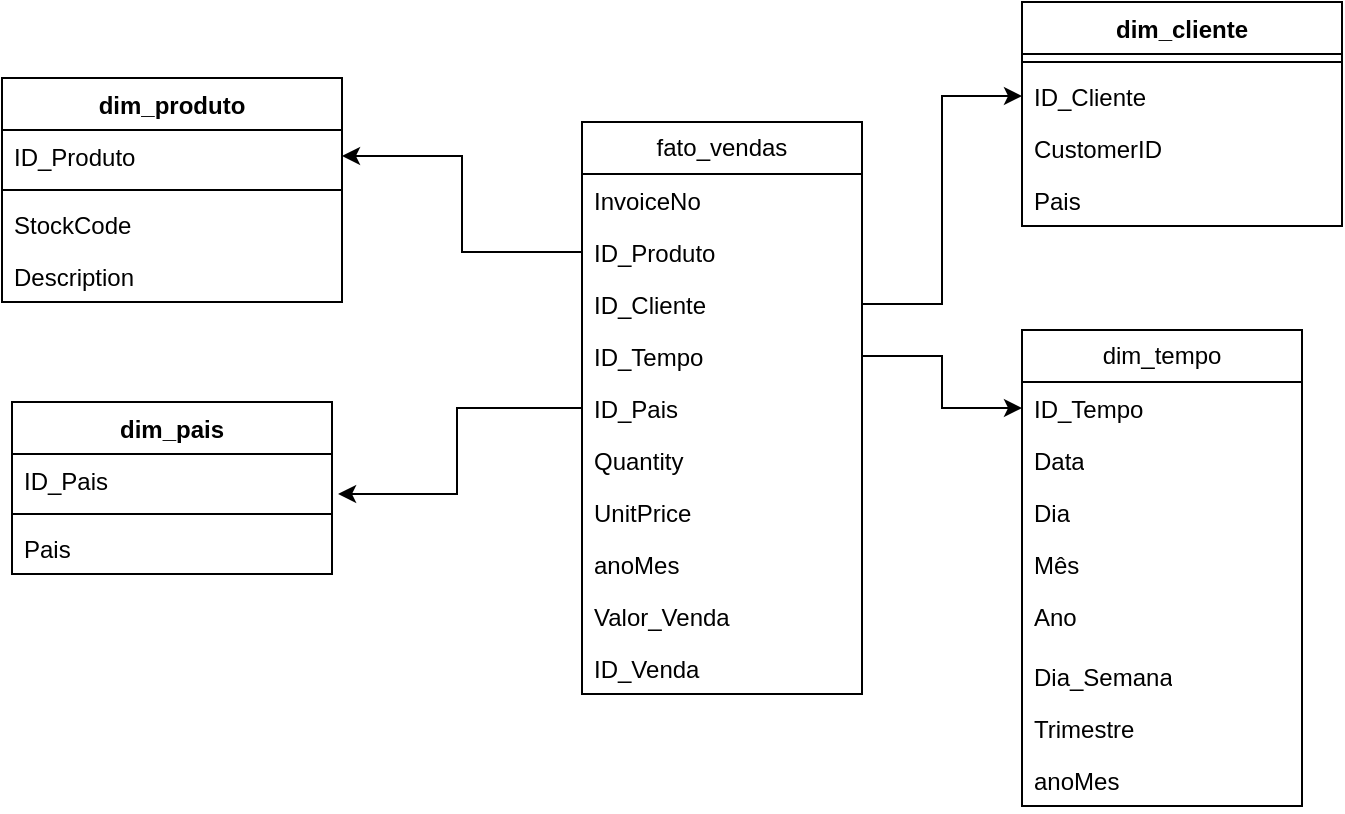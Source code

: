 <mxfile version="24.8.3">
  <diagram name="Page-1" id="UTHBEdsl731XdMRyTyht">
    <mxGraphModel dx="1434" dy="738" grid="1" gridSize="10" guides="1" tooltips="1" connect="1" arrows="1" fold="1" page="1" pageScale="1" pageWidth="850" pageHeight="1100" math="0" shadow="0">
      <root>
        <mxCell id="0" />
        <mxCell id="1" parent="0" />
        <mxCell id="RoHlHk94sae1ySBRBlsJ-7" value="fato_vendas" style="swimlane;fontStyle=0;childLayout=stackLayout;horizontal=1;startSize=26;fillColor=none;horizontalStack=0;resizeParent=1;resizeParentMax=0;resizeLast=0;collapsible=1;marginBottom=0;whiteSpace=wrap;html=1;" vertex="1" parent="1">
          <mxGeometry x="340" y="180" width="140" height="286" as="geometry" />
        </mxCell>
        <mxCell id="RoHlHk94sae1ySBRBlsJ-8" value="InvoiceNo" style="text;strokeColor=none;fillColor=none;align=left;verticalAlign=top;spacingLeft=4;spacingRight=4;overflow=hidden;rotatable=0;points=[[0,0.5],[1,0.5]];portConstraint=eastwest;whiteSpace=wrap;html=1;" vertex="1" parent="RoHlHk94sae1ySBRBlsJ-7">
          <mxGeometry y="26" width="140" height="26" as="geometry" />
        </mxCell>
        <mxCell id="RoHlHk94sae1ySBRBlsJ-9" value="ID_Produto" style="text;strokeColor=none;fillColor=none;align=left;verticalAlign=top;spacingLeft=4;spacingRight=4;overflow=hidden;rotatable=0;points=[[0,0.5],[1,0.5]];portConstraint=eastwest;whiteSpace=wrap;html=1;" vertex="1" parent="RoHlHk94sae1ySBRBlsJ-7">
          <mxGeometry y="52" width="140" height="26" as="geometry" />
        </mxCell>
        <mxCell id="RoHlHk94sae1ySBRBlsJ-10" value="ID_Cliente" style="text;strokeColor=none;fillColor=none;align=left;verticalAlign=top;spacingLeft=4;spacingRight=4;overflow=hidden;rotatable=0;points=[[0,0.5],[1,0.5]];portConstraint=eastwest;whiteSpace=wrap;html=1;" vertex="1" parent="RoHlHk94sae1ySBRBlsJ-7">
          <mxGeometry y="78" width="140" height="26" as="geometry" />
        </mxCell>
        <mxCell id="RoHlHk94sae1ySBRBlsJ-19" value="ID_Tempo" style="text;strokeColor=none;fillColor=none;align=left;verticalAlign=top;spacingLeft=4;spacingRight=4;overflow=hidden;rotatable=0;points=[[0,0.5],[1,0.5]];portConstraint=eastwest;whiteSpace=wrap;html=1;" vertex="1" parent="RoHlHk94sae1ySBRBlsJ-7">
          <mxGeometry y="104" width="140" height="26" as="geometry" />
        </mxCell>
        <mxCell id="RoHlHk94sae1ySBRBlsJ-18" value="ID_Pais" style="text;strokeColor=none;fillColor=none;align=left;verticalAlign=top;spacingLeft=4;spacingRight=4;overflow=hidden;rotatable=0;points=[[0,0.5],[1,0.5]];portConstraint=eastwest;whiteSpace=wrap;html=1;" vertex="1" parent="RoHlHk94sae1ySBRBlsJ-7">
          <mxGeometry y="130" width="140" height="26" as="geometry" />
        </mxCell>
        <mxCell id="RoHlHk94sae1ySBRBlsJ-17" value="Quantity" style="text;strokeColor=none;fillColor=none;align=left;verticalAlign=top;spacingLeft=4;spacingRight=4;overflow=hidden;rotatable=0;points=[[0,0.5],[1,0.5]];portConstraint=eastwest;whiteSpace=wrap;html=1;" vertex="1" parent="RoHlHk94sae1ySBRBlsJ-7">
          <mxGeometry y="156" width="140" height="26" as="geometry" />
        </mxCell>
        <mxCell id="RoHlHk94sae1ySBRBlsJ-16" value="UnitPrice" style="text;strokeColor=none;fillColor=none;align=left;verticalAlign=top;spacingLeft=4;spacingRight=4;overflow=hidden;rotatable=0;points=[[0,0.5],[1,0.5]];portConstraint=eastwest;whiteSpace=wrap;html=1;" vertex="1" parent="RoHlHk94sae1ySBRBlsJ-7">
          <mxGeometry y="182" width="140" height="26" as="geometry" />
        </mxCell>
        <mxCell id="RoHlHk94sae1ySBRBlsJ-15" value="anoMes" style="text;strokeColor=none;fillColor=none;align=left;verticalAlign=top;spacingLeft=4;spacingRight=4;overflow=hidden;rotatable=0;points=[[0,0.5],[1,0.5]];portConstraint=eastwest;whiteSpace=wrap;html=1;" vertex="1" parent="RoHlHk94sae1ySBRBlsJ-7">
          <mxGeometry y="208" width="140" height="26" as="geometry" />
        </mxCell>
        <mxCell id="RoHlHk94sae1ySBRBlsJ-14" value="Valor_Venda" style="text;strokeColor=none;fillColor=none;align=left;verticalAlign=top;spacingLeft=4;spacingRight=4;overflow=hidden;rotatable=0;points=[[0,0.5],[1,0.5]];portConstraint=eastwest;whiteSpace=wrap;html=1;" vertex="1" parent="RoHlHk94sae1ySBRBlsJ-7">
          <mxGeometry y="234" width="140" height="26" as="geometry" />
        </mxCell>
        <mxCell id="RoHlHk94sae1ySBRBlsJ-13" value="ID_Venda" style="text;strokeColor=none;fillColor=none;align=left;verticalAlign=top;spacingLeft=4;spacingRight=4;overflow=hidden;rotatable=0;points=[[0,0.5],[1,0.5]];portConstraint=eastwest;whiteSpace=wrap;html=1;" vertex="1" parent="RoHlHk94sae1ySBRBlsJ-7">
          <mxGeometry y="260" width="140" height="26" as="geometry" />
        </mxCell>
        <mxCell id="RoHlHk94sae1ySBRBlsJ-11" value="" style="text;strokeColor=none;fillColor=none;align=left;verticalAlign=middle;spacingTop=-1;spacingLeft=4;spacingRight=4;rotatable=0;labelPosition=right;points=[];portConstraint=eastwest;" vertex="1" parent="1">
          <mxGeometry x="410" y="270" width="20" height="14" as="geometry" />
        </mxCell>
        <mxCell id="RoHlHk94sae1ySBRBlsJ-20" value="dim_tempo" style="swimlane;fontStyle=0;childLayout=stackLayout;horizontal=1;startSize=26;fillColor=none;horizontalStack=0;resizeParent=1;resizeParentMax=0;resizeLast=0;collapsible=1;marginBottom=0;whiteSpace=wrap;html=1;" vertex="1" parent="1">
          <mxGeometry x="560" y="284" width="140" height="238" as="geometry" />
        </mxCell>
        <mxCell id="RoHlHk94sae1ySBRBlsJ-21" value="ID_Tempo" style="text;strokeColor=none;fillColor=none;align=left;verticalAlign=top;spacingLeft=4;spacingRight=4;overflow=hidden;rotatable=0;points=[[0,0.5],[1,0.5]];portConstraint=eastwest;whiteSpace=wrap;html=1;" vertex="1" parent="RoHlHk94sae1ySBRBlsJ-20">
          <mxGeometry y="26" width="140" height="26" as="geometry" />
        </mxCell>
        <mxCell id="RoHlHk94sae1ySBRBlsJ-22" value="Data" style="text;strokeColor=none;fillColor=none;align=left;verticalAlign=top;spacingLeft=4;spacingRight=4;overflow=hidden;rotatable=0;points=[[0,0.5],[1,0.5]];portConstraint=eastwest;whiteSpace=wrap;html=1;" vertex="1" parent="RoHlHk94sae1ySBRBlsJ-20">
          <mxGeometry y="52" width="140" height="26" as="geometry" />
        </mxCell>
        <mxCell id="RoHlHk94sae1ySBRBlsJ-23" value="Dia" style="text;strokeColor=none;fillColor=none;align=left;verticalAlign=top;spacingLeft=4;spacingRight=4;overflow=hidden;rotatable=0;points=[[0,0.5],[1,0.5]];portConstraint=eastwest;whiteSpace=wrap;html=1;" vertex="1" parent="RoHlHk94sae1ySBRBlsJ-20">
          <mxGeometry y="78" width="140" height="26" as="geometry" />
        </mxCell>
        <mxCell id="RoHlHk94sae1ySBRBlsJ-28" value="Mês" style="text;strokeColor=none;fillColor=none;align=left;verticalAlign=top;spacingLeft=4;spacingRight=4;overflow=hidden;rotatable=0;points=[[0,0.5],[1,0.5]];portConstraint=eastwest;whiteSpace=wrap;html=1;" vertex="1" parent="RoHlHk94sae1ySBRBlsJ-20">
          <mxGeometry y="104" width="140" height="26" as="geometry" />
        </mxCell>
        <mxCell id="RoHlHk94sae1ySBRBlsJ-27" value="Ano" style="text;strokeColor=none;fillColor=none;align=left;verticalAlign=top;spacingLeft=4;spacingRight=4;overflow=hidden;rotatable=0;points=[[0,0.5],[1,0.5]];portConstraint=eastwest;whiteSpace=wrap;html=1;" vertex="1" parent="RoHlHk94sae1ySBRBlsJ-20">
          <mxGeometry y="130" width="140" height="30" as="geometry" />
        </mxCell>
        <mxCell id="RoHlHk94sae1ySBRBlsJ-26" value="Dia_Semana" style="text;strokeColor=none;fillColor=none;align=left;verticalAlign=top;spacingLeft=4;spacingRight=4;overflow=hidden;rotatable=0;points=[[0,0.5],[1,0.5]];portConstraint=eastwest;whiteSpace=wrap;html=1;" vertex="1" parent="RoHlHk94sae1ySBRBlsJ-20">
          <mxGeometry y="160" width="140" height="26" as="geometry" />
        </mxCell>
        <mxCell id="RoHlHk94sae1ySBRBlsJ-25" value="Trimestre" style="text;strokeColor=none;fillColor=none;align=left;verticalAlign=top;spacingLeft=4;spacingRight=4;overflow=hidden;rotatable=0;points=[[0,0.5],[1,0.5]];portConstraint=eastwest;whiteSpace=wrap;html=1;" vertex="1" parent="RoHlHk94sae1ySBRBlsJ-20">
          <mxGeometry y="186" width="140" height="26" as="geometry" />
        </mxCell>
        <mxCell id="RoHlHk94sae1ySBRBlsJ-24" value="anoMes" style="text;strokeColor=none;fillColor=none;align=left;verticalAlign=top;spacingLeft=4;spacingRight=4;overflow=hidden;rotatable=0;points=[[0,0.5],[1,0.5]];portConstraint=eastwest;whiteSpace=wrap;html=1;" vertex="1" parent="RoHlHk94sae1ySBRBlsJ-20">
          <mxGeometry y="212" width="140" height="26" as="geometry" />
        </mxCell>
        <mxCell id="RoHlHk94sae1ySBRBlsJ-29" value="dim_produto" style="swimlane;fontStyle=1;align=center;verticalAlign=top;childLayout=stackLayout;horizontal=1;startSize=26;horizontalStack=0;resizeParent=1;resizeParentMax=0;resizeLast=0;collapsible=1;marginBottom=0;whiteSpace=wrap;html=1;" vertex="1" parent="1">
          <mxGeometry x="50" y="158" width="170" height="112" as="geometry" />
        </mxCell>
        <mxCell id="RoHlHk94sae1ySBRBlsJ-30" value="ID_Produto" style="text;strokeColor=none;fillColor=none;align=left;verticalAlign=top;spacingLeft=4;spacingRight=4;overflow=hidden;rotatable=0;points=[[0,0.5],[1,0.5]];portConstraint=eastwest;whiteSpace=wrap;html=1;" vertex="1" parent="RoHlHk94sae1ySBRBlsJ-29">
          <mxGeometry y="26" width="170" height="26" as="geometry" />
        </mxCell>
        <mxCell id="RoHlHk94sae1ySBRBlsJ-31" value="" style="line;strokeWidth=1;fillColor=none;align=left;verticalAlign=middle;spacingTop=-1;spacingLeft=3;spacingRight=3;rotatable=0;labelPosition=right;points=[];portConstraint=eastwest;strokeColor=inherit;" vertex="1" parent="RoHlHk94sae1ySBRBlsJ-29">
          <mxGeometry y="52" width="170" height="8" as="geometry" />
        </mxCell>
        <mxCell id="RoHlHk94sae1ySBRBlsJ-32" value="StockCode" style="text;strokeColor=none;fillColor=none;align=left;verticalAlign=top;spacingLeft=4;spacingRight=4;overflow=hidden;rotatable=0;points=[[0,0.5],[1,0.5]];portConstraint=eastwest;whiteSpace=wrap;html=1;" vertex="1" parent="RoHlHk94sae1ySBRBlsJ-29">
          <mxGeometry y="60" width="170" height="26" as="geometry" />
        </mxCell>
        <mxCell id="RoHlHk94sae1ySBRBlsJ-41" value="Description" style="text;strokeColor=none;fillColor=none;align=left;verticalAlign=top;spacingLeft=4;spacingRight=4;overflow=hidden;rotatable=0;points=[[0,0.5],[1,0.5]];portConstraint=eastwest;whiteSpace=wrap;html=1;" vertex="1" parent="RoHlHk94sae1ySBRBlsJ-29">
          <mxGeometry y="86" width="170" height="26" as="geometry" />
        </mxCell>
        <mxCell id="RoHlHk94sae1ySBRBlsJ-33" value="dim_cliente" style="swimlane;fontStyle=1;align=center;verticalAlign=top;childLayout=stackLayout;horizontal=1;startSize=26;horizontalStack=0;resizeParent=1;resizeParentMax=0;resizeLast=0;collapsible=1;marginBottom=0;whiteSpace=wrap;html=1;" vertex="1" parent="1">
          <mxGeometry x="560" y="120" width="160" height="112" as="geometry" />
        </mxCell>
        <mxCell id="RoHlHk94sae1ySBRBlsJ-35" value="" style="line;strokeWidth=1;fillColor=none;align=left;verticalAlign=middle;spacingTop=-1;spacingLeft=3;spacingRight=3;rotatable=0;labelPosition=right;points=[];portConstraint=eastwest;strokeColor=inherit;" vertex="1" parent="RoHlHk94sae1ySBRBlsJ-33">
          <mxGeometry y="26" width="160" height="8" as="geometry" />
        </mxCell>
        <mxCell id="RoHlHk94sae1ySBRBlsJ-34" value="ID_Cliente" style="text;strokeColor=none;fillColor=none;align=left;verticalAlign=top;spacingLeft=4;spacingRight=4;overflow=hidden;rotatable=0;points=[[0,0.5],[1,0.5]];portConstraint=eastwest;whiteSpace=wrap;html=1;" vertex="1" parent="RoHlHk94sae1ySBRBlsJ-33">
          <mxGeometry y="34" width="160" height="26" as="geometry" />
        </mxCell>
        <mxCell id="RoHlHk94sae1ySBRBlsJ-36" value="CustomerID" style="text;strokeColor=none;fillColor=none;align=left;verticalAlign=top;spacingLeft=4;spacingRight=4;overflow=hidden;rotatable=0;points=[[0,0.5],[1,0.5]];portConstraint=eastwest;whiteSpace=wrap;html=1;" vertex="1" parent="RoHlHk94sae1ySBRBlsJ-33">
          <mxGeometry y="60" width="160" height="26" as="geometry" />
        </mxCell>
        <mxCell id="RoHlHk94sae1ySBRBlsJ-45" value="Pais" style="text;strokeColor=none;fillColor=none;align=left;verticalAlign=top;spacingLeft=4;spacingRight=4;overflow=hidden;rotatable=0;points=[[0,0.5],[1,0.5]];portConstraint=eastwest;whiteSpace=wrap;html=1;" vertex="1" parent="RoHlHk94sae1ySBRBlsJ-33">
          <mxGeometry y="86" width="160" height="26" as="geometry" />
        </mxCell>
        <mxCell id="RoHlHk94sae1ySBRBlsJ-37" value="dim_pais" style="swimlane;fontStyle=1;align=center;verticalAlign=top;childLayout=stackLayout;horizontal=1;startSize=26;horizontalStack=0;resizeParent=1;resizeParentMax=0;resizeLast=0;collapsible=1;marginBottom=0;whiteSpace=wrap;html=1;" vertex="1" parent="1">
          <mxGeometry x="55" y="320" width="160" height="86" as="geometry" />
        </mxCell>
        <mxCell id="RoHlHk94sae1ySBRBlsJ-38" value="ID_Pais" style="text;strokeColor=none;fillColor=none;align=left;verticalAlign=top;spacingLeft=4;spacingRight=4;overflow=hidden;rotatable=0;points=[[0,0.5],[1,0.5]];portConstraint=eastwest;whiteSpace=wrap;html=1;" vertex="1" parent="RoHlHk94sae1ySBRBlsJ-37">
          <mxGeometry y="26" width="160" height="26" as="geometry" />
        </mxCell>
        <mxCell id="RoHlHk94sae1ySBRBlsJ-39" value="" style="line;strokeWidth=1;fillColor=none;align=left;verticalAlign=middle;spacingTop=-1;spacingLeft=3;spacingRight=3;rotatable=0;labelPosition=right;points=[];portConstraint=eastwest;strokeColor=inherit;" vertex="1" parent="RoHlHk94sae1ySBRBlsJ-37">
          <mxGeometry y="52" width="160" height="8" as="geometry" />
        </mxCell>
        <mxCell id="RoHlHk94sae1ySBRBlsJ-40" value="Pais" style="text;strokeColor=none;fillColor=none;align=left;verticalAlign=top;spacingLeft=4;spacingRight=4;overflow=hidden;rotatable=0;points=[[0,0.5],[1,0.5]];portConstraint=eastwest;whiteSpace=wrap;html=1;" vertex="1" parent="RoHlHk94sae1ySBRBlsJ-37">
          <mxGeometry y="60" width="160" height="26" as="geometry" />
        </mxCell>
        <mxCell id="RoHlHk94sae1ySBRBlsJ-42" style="edgeStyle=orthogonalEdgeStyle;rounded=0;orthogonalLoop=1;jettySize=auto;html=1;exitX=0;exitY=0.5;exitDx=0;exitDy=0;entryX=1;entryY=0.5;entryDx=0;entryDy=0;" edge="1" parent="1" source="RoHlHk94sae1ySBRBlsJ-9" target="RoHlHk94sae1ySBRBlsJ-30">
          <mxGeometry relative="1" as="geometry" />
        </mxCell>
        <mxCell id="RoHlHk94sae1ySBRBlsJ-43" style="edgeStyle=orthogonalEdgeStyle;rounded=0;orthogonalLoop=1;jettySize=auto;html=1;exitX=0;exitY=0.5;exitDx=0;exitDy=0;entryX=1.019;entryY=0.769;entryDx=0;entryDy=0;entryPerimeter=0;" edge="1" parent="1" source="RoHlHk94sae1ySBRBlsJ-18" target="RoHlHk94sae1ySBRBlsJ-38">
          <mxGeometry relative="1" as="geometry" />
        </mxCell>
        <mxCell id="RoHlHk94sae1ySBRBlsJ-44" style="edgeStyle=orthogonalEdgeStyle;rounded=0;orthogonalLoop=1;jettySize=auto;html=1;exitX=1;exitY=0.5;exitDx=0;exitDy=0;entryX=0;entryY=0.5;entryDx=0;entryDy=0;" edge="1" parent="1" source="RoHlHk94sae1ySBRBlsJ-19" target="RoHlHk94sae1ySBRBlsJ-21">
          <mxGeometry relative="1" as="geometry" />
        </mxCell>
        <mxCell id="RoHlHk94sae1ySBRBlsJ-46" style="edgeStyle=orthogonalEdgeStyle;rounded=0;orthogonalLoop=1;jettySize=auto;html=1;exitX=1;exitY=0.5;exitDx=0;exitDy=0;entryX=0;entryY=0.5;entryDx=0;entryDy=0;" edge="1" parent="1" source="RoHlHk94sae1ySBRBlsJ-10" target="RoHlHk94sae1ySBRBlsJ-34">
          <mxGeometry relative="1" as="geometry" />
        </mxCell>
      </root>
    </mxGraphModel>
  </diagram>
</mxfile>
